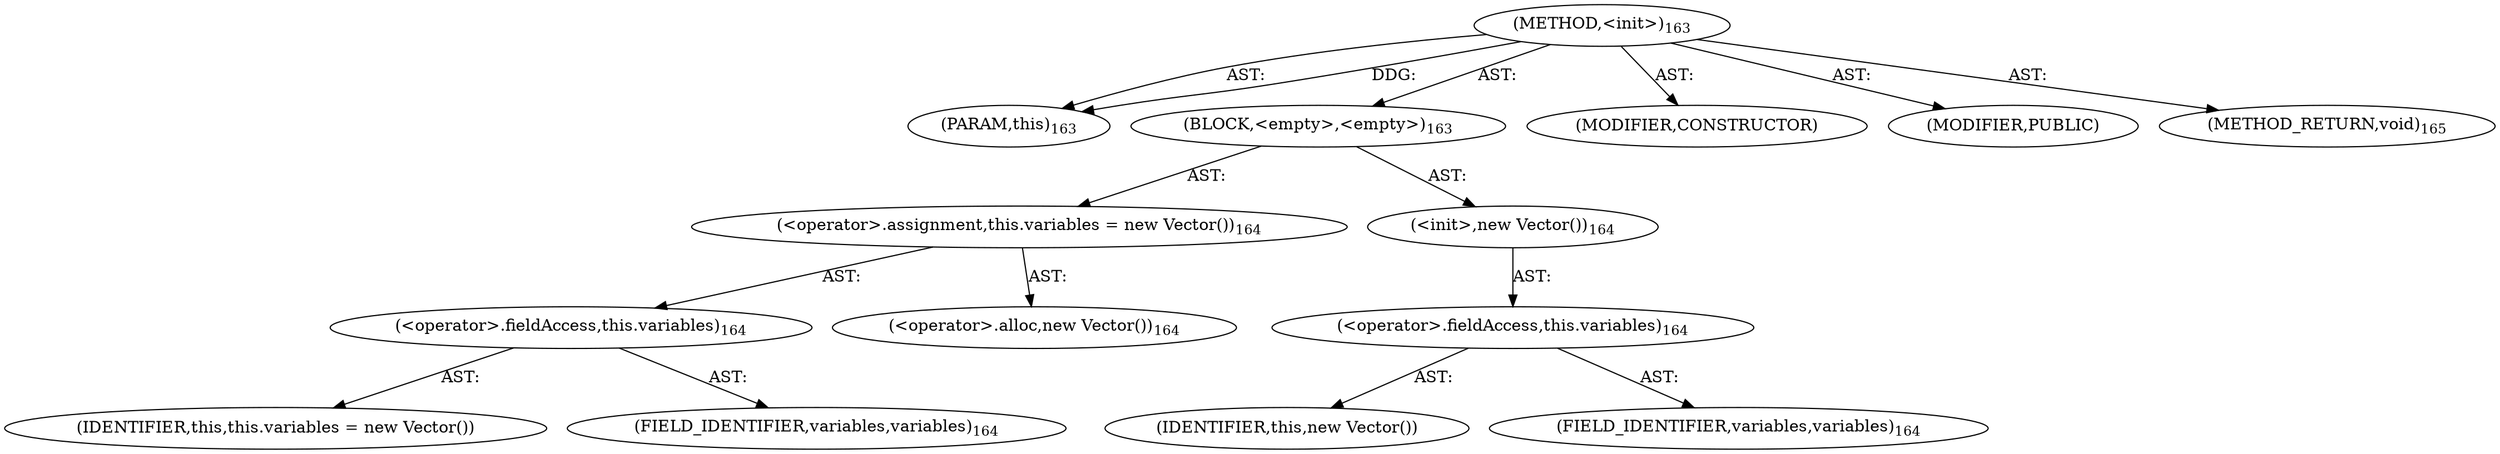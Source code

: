 digraph "&lt;init&gt;" {  
"111669149704" [label = <(METHOD,&lt;init&gt;)<SUB>163</SUB>> ]
"115964117004" [label = <(PARAM,this)<SUB>163</SUB>> ]
"25769803786" [label = <(BLOCK,&lt;empty&gt;,&lt;empty&gt;)<SUB>163</SUB>> ]
"30064771105" [label = <(&lt;operator&gt;.assignment,this.variables = new Vector())<SUB>164</SUB>> ]
"30064771106" [label = <(&lt;operator&gt;.fieldAccess,this.variables)<SUB>164</SUB>> ]
"68719476758" [label = <(IDENTIFIER,this,this.variables = new Vector())> ]
"55834574858" [label = <(FIELD_IDENTIFIER,variables,variables)<SUB>164</SUB>> ]
"30064771107" [label = <(&lt;operator&gt;.alloc,new Vector())<SUB>164</SUB>> ]
"30064771108" [label = <(&lt;init&gt;,new Vector())<SUB>164</SUB>> ]
"30064771109" [label = <(&lt;operator&gt;.fieldAccess,this.variables)<SUB>164</SUB>> ]
"68719476759" [label = <(IDENTIFIER,this,new Vector())> ]
"55834574859" [label = <(FIELD_IDENTIFIER,variables,variables)<SUB>164</SUB>> ]
"133143986196" [label = <(MODIFIER,CONSTRUCTOR)> ]
"133143986197" [label = <(MODIFIER,PUBLIC)> ]
"128849018888" [label = <(METHOD_RETURN,void)<SUB>165</SUB>> ]
  "111669149704" -> "115964117004"  [ label = "AST: "] 
  "111669149704" -> "25769803786"  [ label = "AST: "] 
  "111669149704" -> "133143986196"  [ label = "AST: "] 
  "111669149704" -> "133143986197"  [ label = "AST: "] 
  "111669149704" -> "128849018888"  [ label = "AST: "] 
  "25769803786" -> "30064771105"  [ label = "AST: "] 
  "25769803786" -> "30064771108"  [ label = "AST: "] 
  "30064771105" -> "30064771106"  [ label = "AST: "] 
  "30064771105" -> "30064771107"  [ label = "AST: "] 
  "30064771106" -> "68719476758"  [ label = "AST: "] 
  "30064771106" -> "55834574858"  [ label = "AST: "] 
  "30064771108" -> "30064771109"  [ label = "AST: "] 
  "30064771109" -> "68719476759"  [ label = "AST: "] 
  "30064771109" -> "55834574859"  [ label = "AST: "] 
  "111669149704" -> "115964117004"  [ label = "DDG: "] 
}
